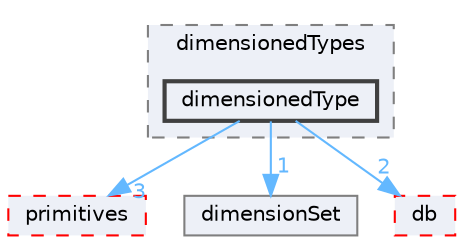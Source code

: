 digraph "src/OpenFOAM/dimensionedTypes/dimensionedType"
{
 // LATEX_PDF_SIZE
  bgcolor="transparent";
  edge [fontname=Helvetica,fontsize=10,labelfontname=Helvetica,labelfontsize=10];
  node [fontname=Helvetica,fontsize=10,shape=box,height=0.2,width=0.4];
  compound=true
  subgraph clusterdir_d4979fdf35c07e0caec68718d229a4b4 {
    graph [ bgcolor="#edf0f7", pencolor="grey50", label="dimensionedTypes", fontname=Helvetica,fontsize=10 style="filled,dashed", URL="dir_d4979fdf35c07e0caec68718d229a4b4.html",tooltip=""]
  dir_10a50275708c74d41843a3aeb8530ab7 [label="dimensionedType", fillcolor="#edf0f7", color="grey25", style="filled,bold", URL="dir_10a50275708c74d41843a3aeb8530ab7.html",tooltip=""];
  }
  dir_3e50f45338116b169052b428016851aa [label="primitives", fillcolor="#edf0f7", color="red", style="filled,dashed", URL="dir_3e50f45338116b169052b428016851aa.html",tooltip=""];
  dir_ddfbc8513dac5f891eeb54fd21e599df [label="dimensionSet", fillcolor="#edf0f7", color="grey50", style="filled", URL="dir_ddfbc8513dac5f891eeb54fd21e599df.html",tooltip=""];
  dir_63c634f7a7cfd679ac26c67fb30fc32f [label="db", fillcolor="#edf0f7", color="red", style="filled,dashed", URL="dir_63c634f7a7cfd679ac26c67fb30fc32f.html",tooltip=""];
  dir_10a50275708c74d41843a3aeb8530ab7->dir_3e50f45338116b169052b428016851aa [headlabel="3", labeldistance=1.5 headhref="dir_000948_003069.html" href="dir_000948_003069.html" color="steelblue1" fontcolor="steelblue1"];
  dir_10a50275708c74d41843a3aeb8530ab7->dir_63c634f7a7cfd679ac26c67fb30fc32f [headlabel="2", labeldistance=1.5 headhref="dir_000948_000817.html" href="dir_000948_000817.html" color="steelblue1" fontcolor="steelblue1"];
  dir_10a50275708c74d41843a3aeb8530ab7->dir_ddfbc8513dac5f891eeb54fd21e599df [headlabel="1", labeldistance=1.5 headhref="dir_000948_000951.html" href="dir_000948_000951.html" color="steelblue1" fontcolor="steelblue1"];
}
